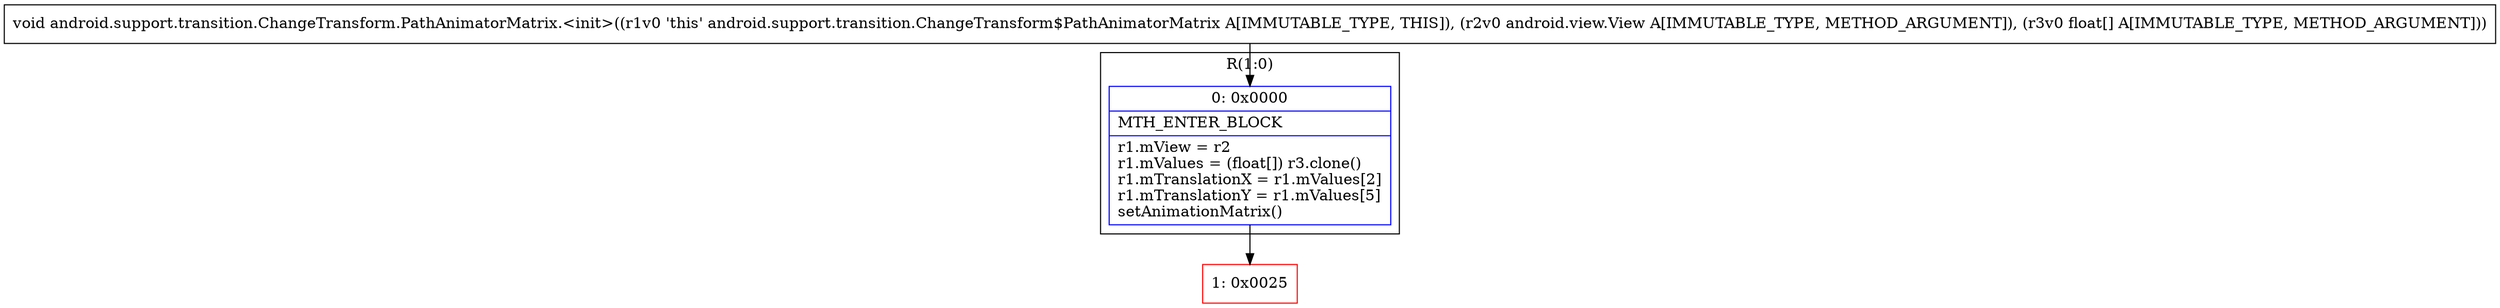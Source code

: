 digraph "CFG forandroid.support.transition.ChangeTransform.PathAnimatorMatrix.\<init\>(Landroid\/view\/View;[F)V" {
subgraph cluster_Region_1616797834 {
label = "R(1:0)";
node [shape=record,color=blue];
Node_0 [shape=record,label="{0\:\ 0x0000|MTH_ENTER_BLOCK\l|r1.mView = r2\lr1.mValues = (float[]) r3.clone()\lr1.mTranslationX = r1.mValues[2]\lr1.mTranslationY = r1.mValues[5]\lsetAnimationMatrix()\l}"];
}
Node_1 [shape=record,color=red,label="{1\:\ 0x0025}"];
MethodNode[shape=record,label="{void android.support.transition.ChangeTransform.PathAnimatorMatrix.\<init\>((r1v0 'this' android.support.transition.ChangeTransform$PathAnimatorMatrix A[IMMUTABLE_TYPE, THIS]), (r2v0 android.view.View A[IMMUTABLE_TYPE, METHOD_ARGUMENT]), (r3v0 float[] A[IMMUTABLE_TYPE, METHOD_ARGUMENT])) }"];
MethodNode -> Node_0;
Node_0 -> Node_1;
}

